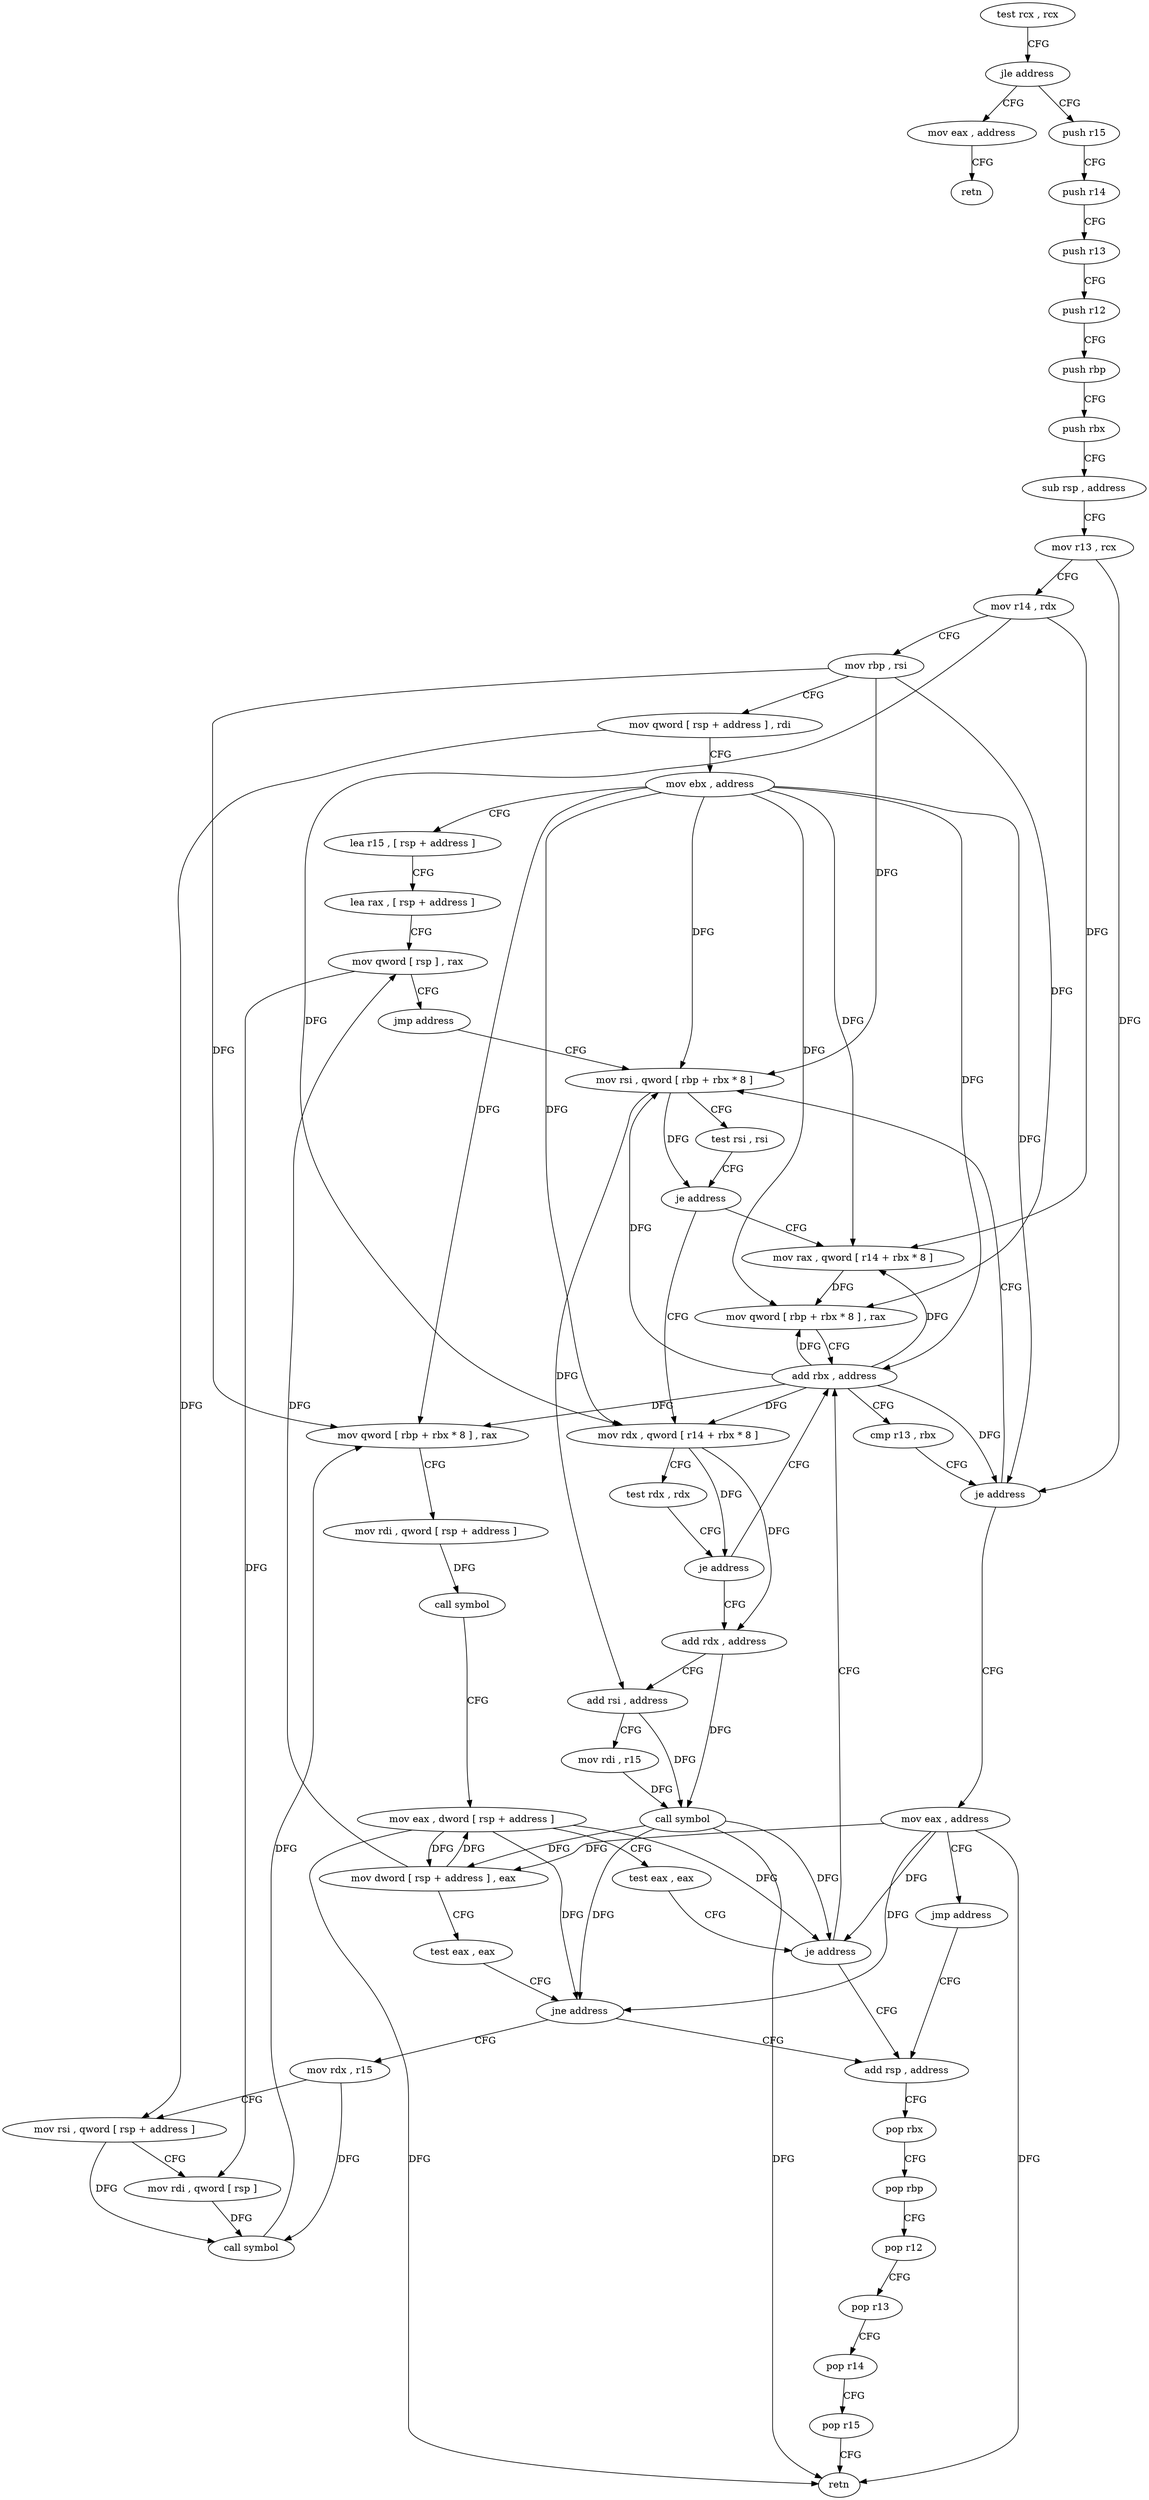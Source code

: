 digraph "func" {
"4257254" [label = "test rcx , rcx" ]
"4257257" [label = "jle address" ]
"4257435" [label = "mov eax , address" ]
"4257263" [label = "push r15" ]
"4257440" [label = "retn" ]
"4257265" [label = "push r14" ]
"4257267" [label = "push r13" ]
"4257269" [label = "push r12" ]
"4257271" [label = "push rbp" ]
"4257272" [label = "push rbx" ]
"4257273" [label = "sub rsp , address" ]
"4257277" [label = "mov r13 , rcx" ]
"4257280" [label = "mov r14 , rdx" ]
"4257283" [label = "mov rbp , rsi" ]
"4257286" [label = "mov qword [ rsp + address ] , rdi" ]
"4257291" [label = "mov ebx , address" ]
"4257296" [label = "lea r15 , [ rsp + address ]" ]
"4257301" [label = "lea rax , [ rsp + address ]" ]
"4257306" [label = "mov qword [ rsp ] , rax" ]
"4257310" [label = "jmp address" ]
"4257330" [label = "mov rsi , qword [ rbp + rbx * 8 ]" ]
"4257335" [label = "test rsi , rsi" ]
"4257338" [label = "je address" ]
"4257312" [label = "mov rax , qword [ r14 + rbx * 8 ]" ]
"4257340" [label = "mov rdx , qword [ r14 + rbx * 8 ]" ]
"4257316" [label = "mov qword [ rbp + rbx * 8 ] , rax" ]
"4257321" [label = "add rbx , address" ]
"4257344" [label = "test rdx , rdx" ]
"4257347" [label = "je address" ]
"4257349" [label = "add rdx , address" ]
"4257428" [label = "mov eax , address" ]
"4257433" [label = "jmp address" ]
"4257413" [label = "add rsp , address" ]
"4257325" [label = "cmp r13 , rbx" ]
"4257328" [label = "je address" ]
"4257353" [label = "add rsi , address" ]
"4257357" [label = "mov rdi , r15" ]
"4257360" [label = "call symbol" ]
"4257365" [label = "mov dword [ rsp + address ] , eax" ]
"4257369" [label = "test eax , eax" ]
"4257371" [label = "jne address" ]
"4257373" [label = "mov rdx , r15" ]
"4257417" [label = "pop rbx" ]
"4257418" [label = "pop rbp" ]
"4257419" [label = "pop r12" ]
"4257421" [label = "pop r13" ]
"4257423" [label = "pop r14" ]
"4257425" [label = "pop r15" ]
"4257427" [label = "retn" ]
"4257376" [label = "mov rsi , qword [ rsp + address ]" ]
"4257381" [label = "mov rdi , qword [ rsp ]" ]
"4257385" [label = "call symbol" ]
"4257390" [label = "mov qword [ rbp + rbx * 8 ] , rax" ]
"4257395" [label = "mov rdi , qword [ rsp + address ]" ]
"4257400" [label = "call symbol" ]
"4257405" [label = "mov eax , dword [ rsp + address ]" ]
"4257409" [label = "test eax , eax" ]
"4257411" [label = "je address" ]
"4257254" -> "4257257" [ label = "CFG" ]
"4257257" -> "4257435" [ label = "CFG" ]
"4257257" -> "4257263" [ label = "CFG" ]
"4257435" -> "4257440" [ label = "CFG" ]
"4257263" -> "4257265" [ label = "CFG" ]
"4257265" -> "4257267" [ label = "CFG" ]
"4257267" -> "4257269" [ label = "CFG" ]
"4257269" -> "4257271" [ label = "CFG" ]
"4257271" -> "4257272" [ label = "CFG" ]
"4257272" -> "4257273" [ label = "CFG" ]
"4257273" -> "4257277" [ label = "CFG" ]
"4257277" -> "4257280" [ label = "CFG" ]
"4257277" -> "4257328" [ label = "DFG" ]
"4257280" -> "4257283" [ label = "CFG" ]
"4257280" -> "4257312" [ label = "DFG" ]
"4257280" -> "4257340" [ label = "DFG" ]
"4257283" -> "4257286" [ label = "CFG" ]
"4257283" -> "4257330" [ label = "DFG" ]
"4257283" -> "4257316" [ label = "DFG" ]
"4257283" -> "4257390" [ label = "DFG" ]
"4257286" -> "4257291" [ label = "CFG" ]
"4257286" -> "4257376" [ label = "DFG" ]
"4257291" -> "4257296" [ label = "CFG" ]
"4257291" -> "4257330" [ label = "DFG" ]
"4257291" -> "4257312" [ label = "DFG" ]
"4257291" -> "4257316" [ label = "DFG" ]
"4257291" -> "4257340" [ label = "DFG" ]
"4257291" -> "4257321" [ label = "DFG" ]
"4257291" -> "4257328" [ label = "DFG" ]
"4257291" -> "4257390" [ label = "DFG" ]
"4257296" -> "4257301" [ label = "CFG" ]
"4257301" -> "4257306" [ label = "CFG" ]
"4257306" -> "4257310" [ label = "CFG" ]
"4257306" -> "4257381" [ label = "DFG" ]
"4257310" -> "4257330" [ label = "CFG" ]
"4257330" -> "4257335" [ label = "CFG" ]
"4257330" -> "4257338" [ label = "DFG" ]
"4257330" -> "4257353" [ label = "DFG" ]
"4257335" -> "4257338" [ label = "CFG" ]
"4257338" -> "4257312" [ label = "CFG" ]
"4257338" -> "4257340" [ label = "CFG" ]
"4257312" -> "4257316" [ label = "DFG" ]
"4257340" -> "4257344" [ label = "CFG" ]
"4257340" -> "4257347" [ label = "DFG" ]
"4257340" -> "4257349" [ label = "DFG" ]
"4257316" -> "4257321" [ label = "CFG" ]
"4257321" -> "4257325" [ label = "CFG" ]
"4257321" -> "4257330" [ label = "DFG" ]
"4257321" -> "4257312" [ label = "DFG" ]
"4257321" -> "4257340" [ label = "DFG" ]
"4257321" -> "4257316" [ label = "DFG" ]
"4257321" -> "4257328" [ label = "DFG" ]
"4257321" -> "4257390" [ label = "DFG" ]
"4257344" -> "4257347" [ label = "CFG" ]
"4257347" -> "4257321" [ label = "CFG" ]
"4257347" -> "4257349" [ label = "CFG" ]
"4257349" -> "4257353" [ label = "CFG" ]
"4257349" -> "4257360" [ label = "DFG" ]
"4257428" -> "4257433" [ label = "CFG" ]
"4257428" -> "4257365" [ label = "DFG" ]
"4257428" -> "4257371" [ label = "DFG" ]
"4257428" -> "4257427" [ label = "DFG" ]
"4257428" -> "4257411" [ label = "DFG" ]
"4257433" -> "4257413" [ label = "CFG" ]
"4257413" -> "4257417" [ label = "CFG" ]
"4257325" -> "4257328" [ label = "CFG" ]
"4257328" -> "4257428" [ label = "CFG" ]
"4257328" -> "4257330" [ label = "CFG" ]
"4257353" -> "4257357" [ label = "CFG" ]
"4257353" -> "4257360" [ label = "DFG" ]
"4257357" -> "4257360" [ label = "DFG" ]
"4257360" -> "4257365" [ label = "DFG" ]
"4257360" -> "4257371" [ label = "DFG" ]
"4257360" -> "4257427" [ label = "DFG" ]
"4257360" -> "4257411" [ label = "DFG" ]
"4257365" -> "4257369" [ label = "CFG" ]
"4257365" -> "4257306" [ label = "DFG" ]
"4257365" -> "4257405" [ label = "DFG" ]
"4257369" -> "4257371" [ label = "CFG" ]
"4257371" -> "4257413" [ label = "CFG" ]
"4257371" -> "4257373" [ label = "CFG" ]
"4257373" -> "4257376" [ label = "CFG" ]
"4257373" -> "4257385" [ label = "DFG" ]
"4257417" -> "4257418" [ label = "CFG" ]
"4257418" -> "4257419" [ label = "CFG" ]
"4257419" -> "4257421" [ label = "CFG" ]
"4257421" -> "4257423" [ label = "CFG" ]
"4257423" -> "4257425" [ label = "CFG" ]
"4257425" -> "4257427" [ label = "CFG" ]
"4257376" -> "4257381" [ label = "CFG" ]
"4257376" -> "4257385" [ label = "DFG" ]
"4257381" -> "4257385" [ label = "DFG" ]
"4257385" -> "4257390" [ label = "DFG" ]
"4257390" -> "4257395" [ label = "CFG" ]
"4257395" -> "4257400" [ label = "DFG" ]
"4257400" -> "4257405" [ label = "CFG" ]
"4257405" -> "4257409" [ label = "CFG" ]
"4257405" -> "4257365" [ label = "DFG" ]
"4257405" -> "4257371" [ label = "DFG" ]
"4257405" -> "4257427" [ label = "DFG" ]
"4257405" -> "4257411" [ label = "DFG" ]
"4257409" -> "4257411" [ label = "CFG" ]
"4257411" -> "4257321" [ label = "CFG" ]
"4257411" -> "4257413" [ label = "CFG" ]
}
